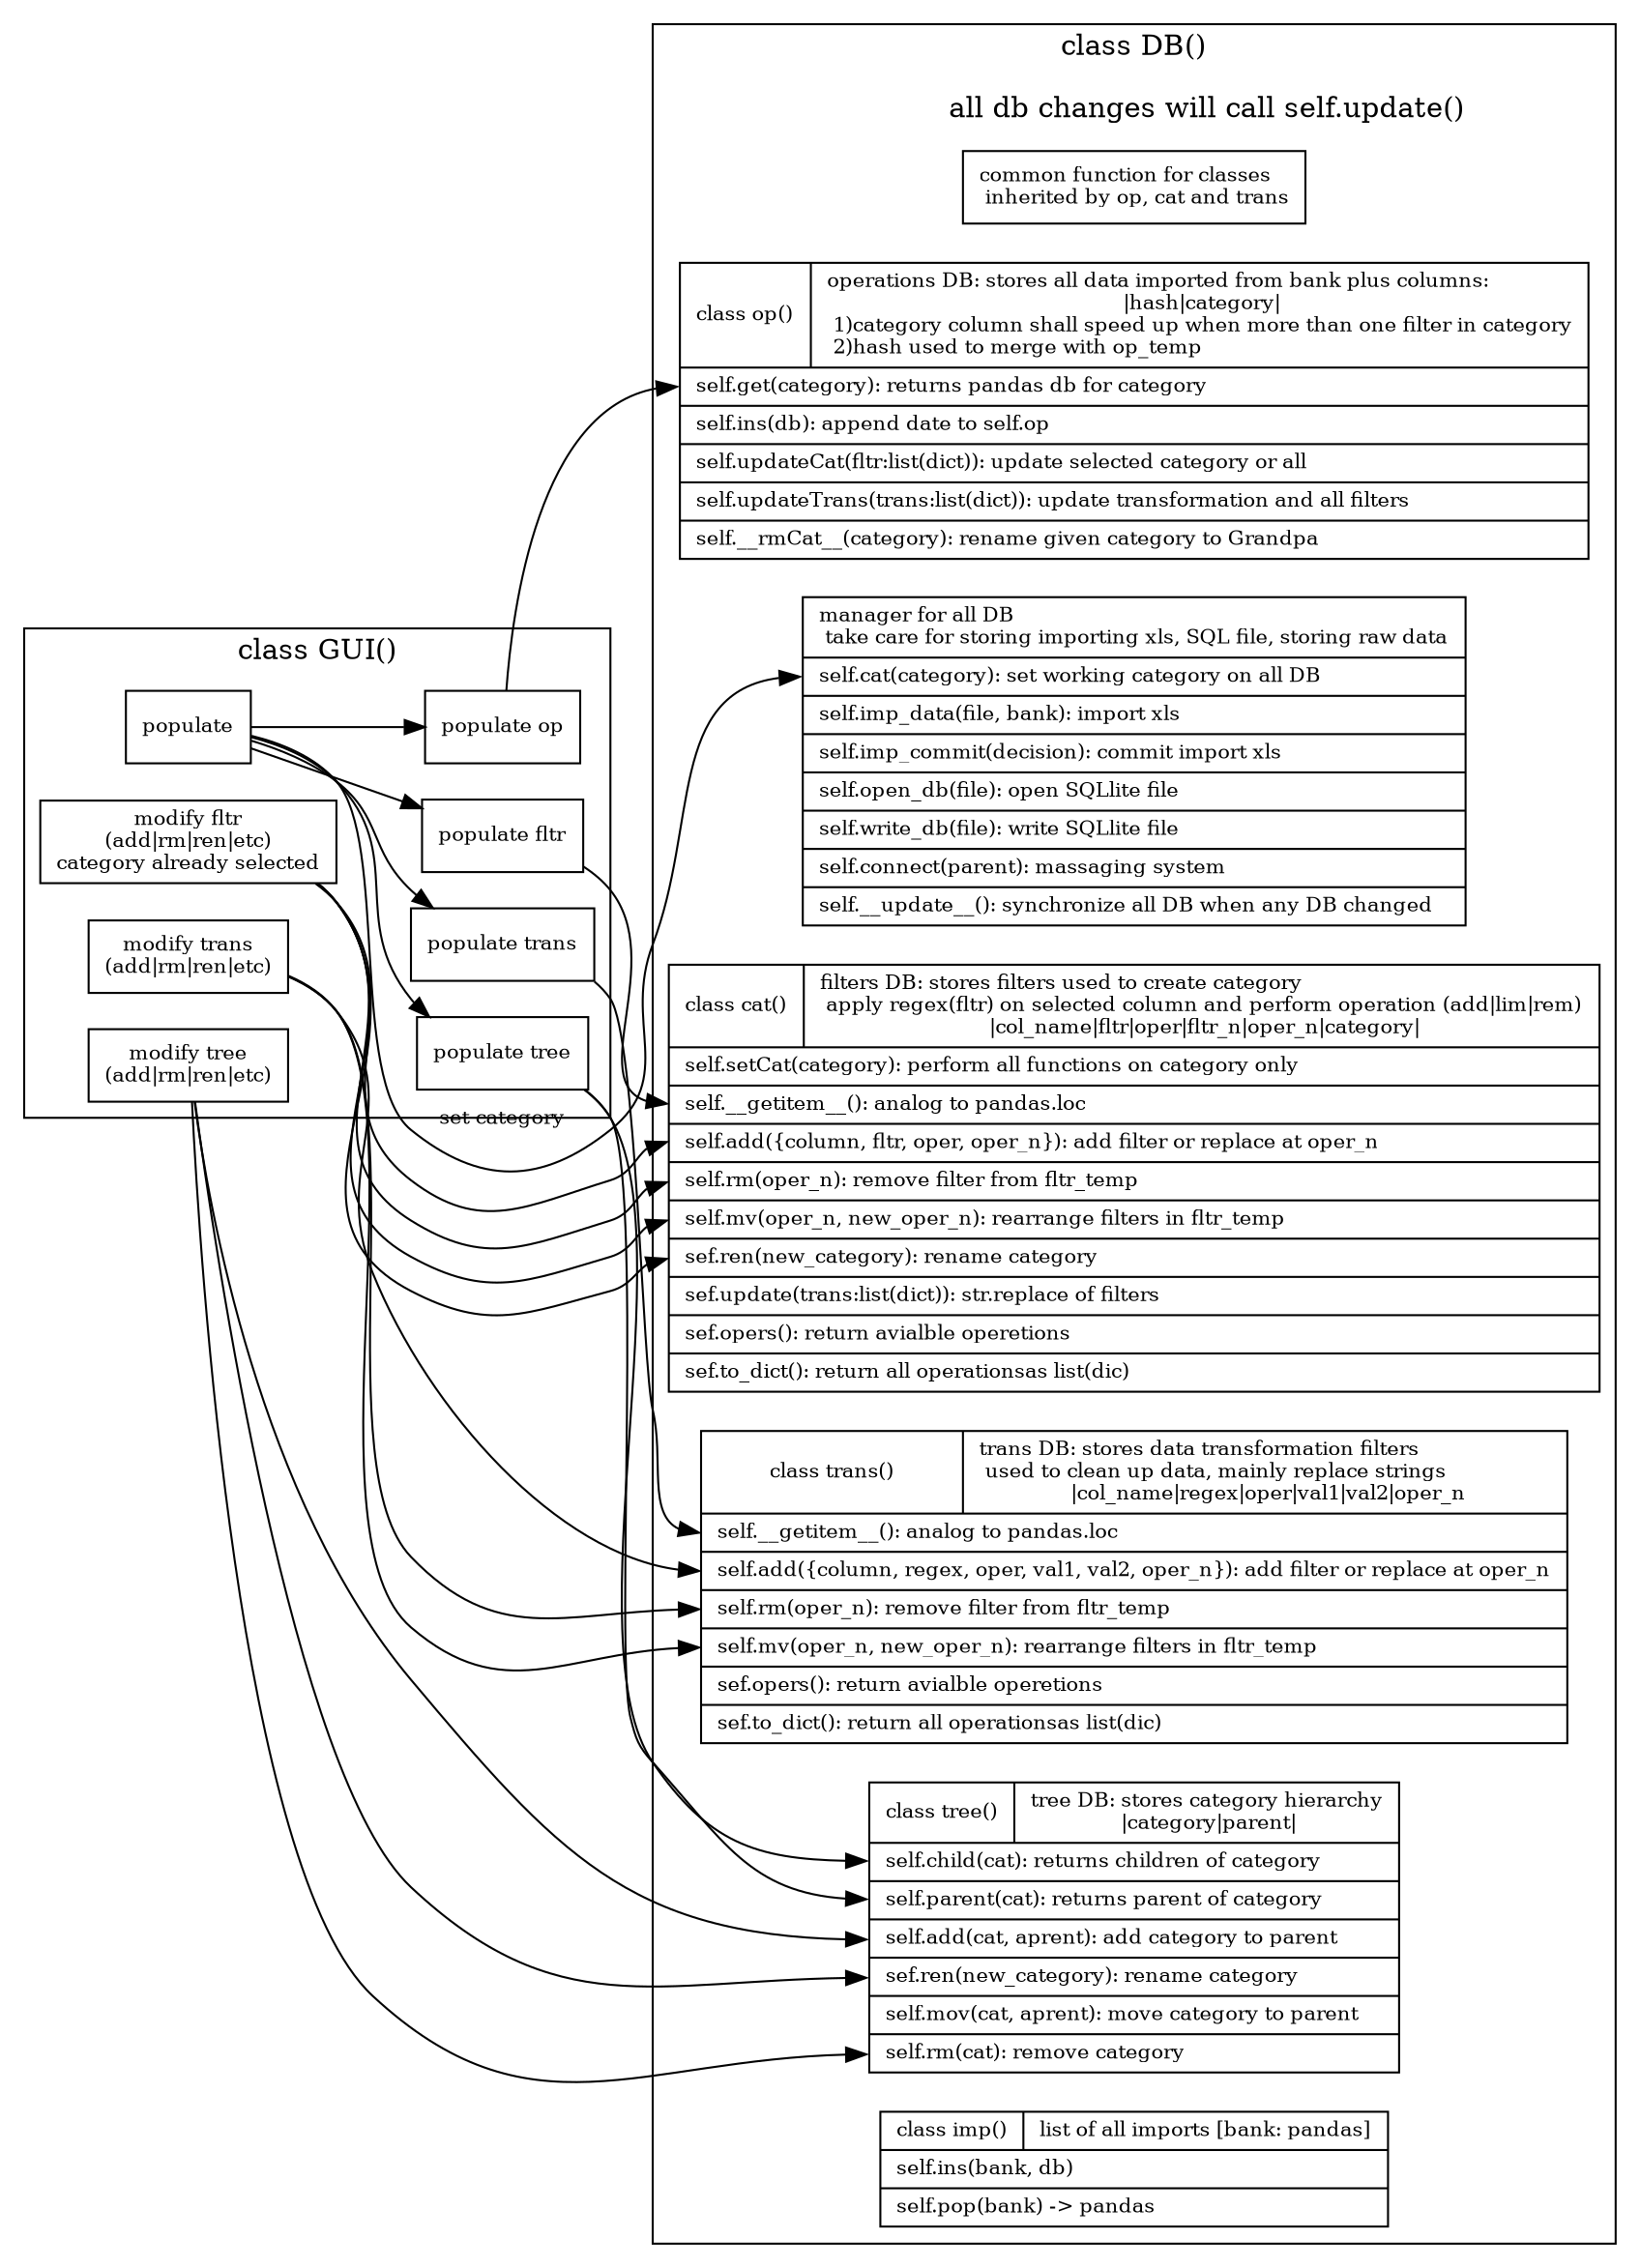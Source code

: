 digraph {
    rankdir=LR;
        node [shape=record, fontsize=10];

        com [label="{common function for classes\l
                    inherited by op, cat and trans}"];
        db [label="{manager for all DB\l
                    take care for storing importing xls, SQL file, storing raw data}|{{
                    <cat>self.cat(category): set working category on all DB\l|
                    <imp>self.imp_data(file, bank): import xls\l|
                    <com>self.imp_commit(decision): commit import xls\l|
                    <op>self.open_db(file): open SQLlite file\l|
                    <wr>self.write_db(file): write SQLlite file\l|
                    <con>self.connect(parent): massaging system\l|
                    <upd>self.__update__(): synchronize all DB when any DB changed\l}}"]
        op [label="{class op()|
                    operations DB: stores all data imported from bank plus columns: \l
                    \|hash\|category\|\n
                    1)category column shall speed up when more than one filter in category\l
                    2)hash used to merge with op_temp\l}|{{
                    <get>self.get(category): returns pandas db for category\l|
                    <ins>self.ins(db): append date to self.op\l|
                    <upd_cat>self.updateCat(fltr:list(dict)): update selected category or all\l|
                    <upd_trans>self.updateTrans(trans:list(dict)): update transformation and all filters\l|
                    <upd_rm>self.__rmCat__(category): rename given category to Grandpa\l
                    }}"];
        fltr [label="{class cat()|
                    filters DB: stores filters used to create category\l
                    apply regex(fltr) on selected column and perform operation (add\|lim\|rem)\l
                    \|col_name\|fltr\|oper\|fltr_n\|oper_n\|category\|\n}|{{
                    <set>self.setCat(category): perform all functions on category only\l|
                    <loc>self.__getitem__(): analog to pandas.loc\l|
                    <add>self.add(\{column, fltr, oper, oper_n\}): add filter or replace at oper_n\l|
                    <rm>self.rm(oper_n): remove filter from fltr_temp\l|
                    <mov>self.mv(oper_n, new_oper_n): rearrange filters in fltr_temp\l|
                    <ren>sef.ren(new_category): rename category\l|
                    <upd>sef.update(trans:list(dict)): str.replace of filters\l|
                    <oper>sef.opers(): return avialble operetions\l|
                    <dic>sef.to_dict(): return all operationsas list(dic)\l
                    }}"];
        tree [label="{class tree()\n|
                    tree DB: stores category hierarchy\l
                    \|category\|parent\|\n}|{{
                    <child>self.child(cat): returns children of category\l|
                    <par>self.parent(cat): returns parent of category\l|
                    <add>self.add(cat, aprent): add category to parent\l|
                    <ren>sef.ren(new_category): rename category\l|
                    <mov>self.mov(cat, aprent): move category to parent\l|
                    <rm>self.rm(cat): remove category\l
                    }}"]
        trans [label="{class trans()\n|
                    trans DB: stores data transformation filters\l
                    used to clean up data, mainly replace strings\l
                    \|col_name\|regex\|oper\|val1\|val2\|oper_n\n}|{{
                    <loc>self.__getitem__(): analog to pandas.loc\l|
                    <add>self.add(\{column, regex, oper, val1, val2, oper_n\}): add filter or replace at oper_n\l|
                    <rm>self.rm(oper_n): remove filter from fltr_temp\l|
                    <mov>self.mv(oper_n, new_oper_n): rearrange filters in fltr_temp\l|
                    <oper>sef.opers(): return avialble operetions\l|
                    <dic>sef.to_dict(): return all operationsas list(dic)\l
                    }}"];
        imp [label="{class imp()\n|
                    list of all imports [bank: pandas]\l}|{{
                    <ins>self.ins(bank, db)\l|
                    <pop>self.pop(bank) -\> pandas\l
                        }}"]
        
    
    subgraph cluster_1 {
        label="class DB()\n
                all db changes will call self.update()";
        {rank=same db com op fltr tree trans imp}
        }        
    

        node [shape=box, fontsize=10];
        cat_set [label="populate"]
        pop_op [label="populate op"]
        pop_fltr [label="populate fltr"]
        pop_trans [label="populate trans"]
        pop_tree [label="populate tree"]
        cat_mod [label="modify fltr\n(add\|rm\|ren\|etc)\ncategory already selected\n"]
        trans_mod [label="modify trans\n(add\|rm\|ren\|etc)\n"]
        tree_mod [label="modify tree\n(add\|rm\|ren\|etc)\n"]

    subgraph cluster_2{
        label="class GUI()";
        edge [fontsize=10];
        cat_set -> {pop_fltr, pop_op, pop_trans, pop_tree}
        cat_set -> db:cat [label="set category"]
        pop_fltr -> fltr:loc
        pop_op -> op:get
        pop_trans -> trans:loc
        pop_tree -> tree:child
        pop_tree -> tree:par

        {rank=same cat_mod cat_set trans_mod tree_mod}
        cat_mod -> fltr:add
        cat_mod -> fltr:rm
        cat_mod -> fltr:mov
        cat_mod -> fltr:ren

        trans_mod -> trans:add
        trans_mod -> trans:rm
        trans_mod -> trans:mov

        tree_mod -> tree:add
        tree_mod -> tree:rm
        tree_mod -> tree:ren
    }
}